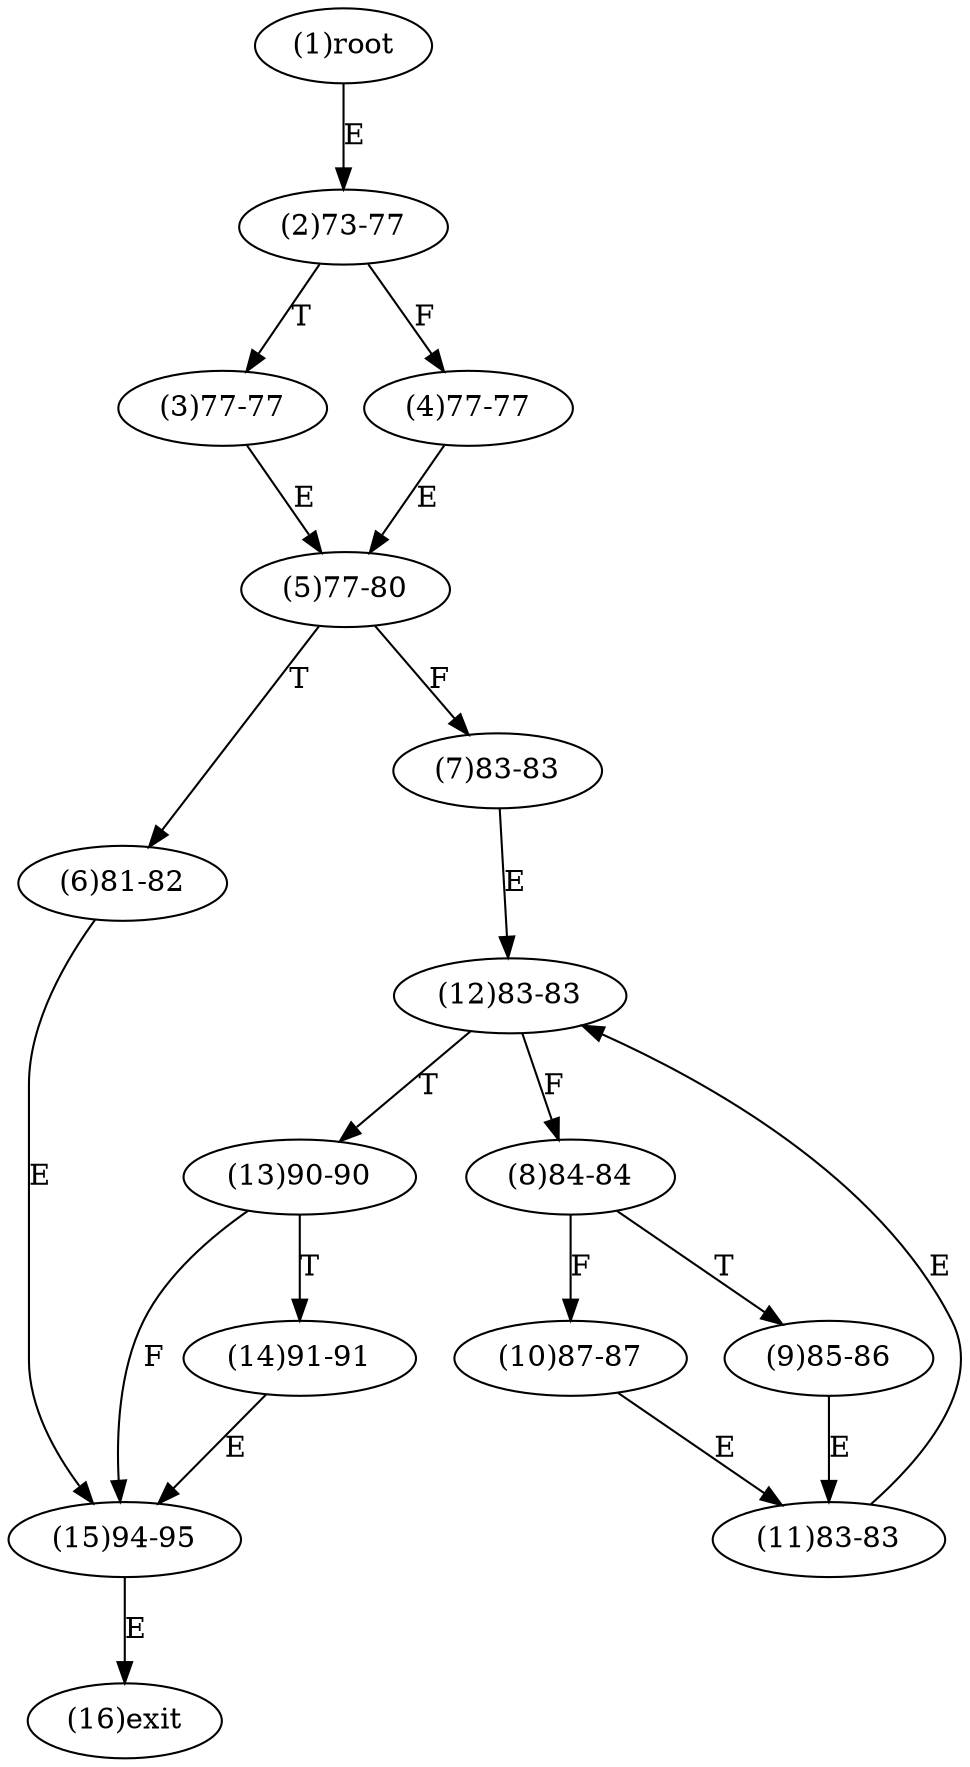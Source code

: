 digraph "" { 
1[ label="(1)root"];
2[ label="(2)73-77"];
3[ label="(3)77-77"];
4[ label="(4)77-77"];
5[ label="(5)77-80"];
6[ label="(6)81-82"];
7[ label="(7)83-83"];
8[ label="(8)84-84"];
9[ label="(9)85-86"];
10[ label="(10)87-87"];
11[ label="(11)83-83"];
12[ label="(12)83-83"];
13[ label="(13)90-90"];
14[ label="(14)91-91"];
15[ label="(15)94-95"];
16[ label="(16)exit"];
1->2[ label="E"];
2->4[ label="F"];
2->3[ label="T"];
3->5[ label="E"];
4->5[ label="E"];
5->7[ label="F"];
5->6[ label="T"];
6->15[ label="E"];
7->12[ label="E"];
8->10[ label="F"];
8->9[ label="T"];
9->11[ label="E"];
10->11[ label="E"];
11->12[ label="E"];
12->8[ label="F"];
12->13[ label="T"];
13->15[ label="F"];
13->14[ label="T"];
14->15[ label="E"];
15->16[ label="E"];
}